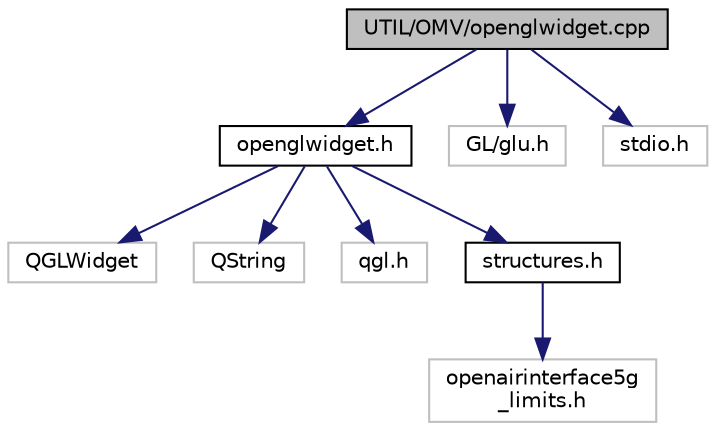 digraph "UTIL/OMV/openglwidget.cpp"
{
 // LATEX_PDF_SIZE
  edge [fontname="Helvetica",fontsize="10",labelfontname="Helvetica",labelfontsize="10"];
  node [fontname="Helvetica",fontsize="10",shape=record];
  Node1 [label="UTIL/OMV/openglwidget.cpp",height=0.2,width=0.4,color="black", fillcolor="grey75", style="filled", fontcolor="black",tooltip="area devoted to draw the nodes and their connections"];
  Node1 -> Node2 [color="midnightblue",fontsize="10",style="solid",fontname="Helvetica"];
  Node2 [label="openglwidget.h",height=0.2,width=0.4,color="black", fillcolor="white", style="filled",URL="$openglwidget_8h.html",tooltip=" "];
  Node2 -> Node3 [color="midnightblue",fontsize="10",style="solid",fontname="Helvetica"];
  Node3 [label="QGLWidget",height=0.2,width=0.4,color="grey75", fillcolor="white", style="filled",tooltip=" "];
  Node2 -> Node4 [color="midnightblue",fontsize="10",style="solid",fontname="Helvetica"];
  Node4 [label="QString",height=0.2,width=0.4,color="grey75", fillcolor="white", style="filled",tooltip=" "];
  Node2 -> Node5 [color="midnightblue",fontsize="10",style="solid",fontname="Helvetica"];
  Node5 [label="qgl.h",height=0.2,width=0.4,color="grey75", fillcolor="white", style="filled",tooltip=" "];
  Node2 -> Node6 [color="midnightblue",fontsize="10",style="solid",fontname="Helvetica"];
  Node6 [label="structures.h",height=0.2,width=0.4,color="black", fillcolor="white", style="filled",URL="$OMV_2structures_8h.html",tooltip="structures used for the"];
  Node6 -> Node7 [color="midnightblue",fontsize="10",style="solid",fontname="Helvetica"];
  Node7 [label="openairinterface5g\l_limits.h",height=0.2,width=0.4,color="grey75", fillcolor="white", style="filled",tooltip=" "];
  Node1 -> Node8 [color="midnightblue",fontsize="10",style="solid",fontname="Helvetica"];
  Node8 [label="GL/glu.h",height=0.2,width=0.4,color="grey75", fillcolor="white", style="filled",tooltip=" "];
  Node1 -> Node9 [color="midnightblue",fontsize="10",style="solid",fontname="Helvetica"];
  Node9 [label="stdio.h",height=0.2,width=0.4,color="grey75", fillcolor="white", style="filled",tooltip=" "];
}
